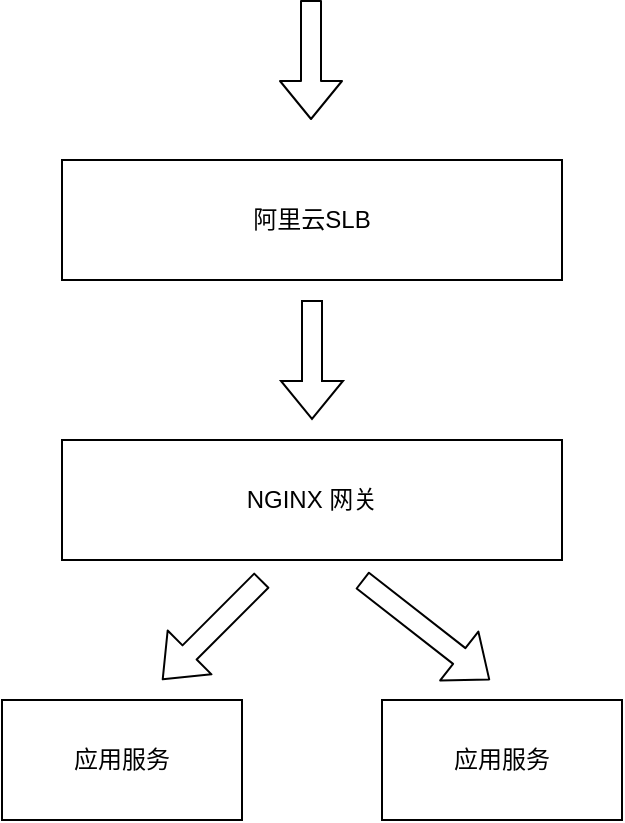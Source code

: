 <mxfile version="13.1.8" type="github"><diagram id="QLEnd0sxSi74jkQ_yo_4" name="Page-1"><mxGraphModel dx="946" dy="527" grid="1" gridSize="10" guides="1" tooltips="1" connect="1" arrows="1" fold="1" page="1" pageScale="1" pageWidth="827" pageHeight="1169" math="0" shadow="0"><root><mxCell id="0"/><mxCell id="1" parent="0"/><mxCell id="1v0bxBsdR94nicSZnl1g-3" value="" style="edgeStyle=orthogonalEdgeStyle;rounded=0;orthogonalLoop=1;jettySize=auto;html=1;shape=flexArrow;" edge="1" parent="1"><mxGeometry relative="1" as="geometry"><mxPoint x="395" y="200" as="sourcePoint"/><mxPoint x="395" y="260" as="targetPoint"/></mxGeometry></mxCell><mxCell id="1v0bxBsdR94nicSZnl1g-1" value="阿里云SLB" style="rounded=0;whiteSpace=wrap;html=1;" vertex="1" parent="1"><mxGeometry x="270" y="130" width="250" height="60" as="geometry"/></mxCell><mxCell id="1v0bxBsdR94nicSZnl1g-2" value="NGINX 网关" style="rounded=0;whiteSpace=wrap;html=1;" vertex="1" parent="1"><mxGeometry x="270" y="270" width="250" height="60" as="geometry"/></mxCell><mxCell id="1v0bxBsdR94nicSZnl1g-7" value="" style="shape=flexArrow;endArrow=classic;html=1;" edge="1" parent="1"><mxGeometry width="50" height="50" relative="1" as="geometry"><mxPoint x="394.5" y="50" as="sourcePoint"/><mxPoint x="394.5" y="110" as="targetPoint"/></mxGeometry></mxCell><mxCell id="1v0bxBsdR94nicSZnl1g-9" value="应用服务" style="rounded=0;whiteSpace=wrap;html=1;" vertex="1" parent="1"><mxGeometry x="240" y="400" width="120" height="60" as="geometry"/></mxCell><mxCell id="1v0bxBsdR94nicSZnl1g-10" value="应用服务" style="rounded=0;whiteSpace=wrap;html=1;" vertex="1" parent="1"><mxGeometry x="430" y="400" width="120" height="60" as="geometry"/></mxCell><mxCell id="1v0bxBsdR94nicSZnl1g-11" value="" style="shape=flexArrow;endArrow=classic;html=1;" edge="1" parent="1"><mxGeometry width="50" height="50" relative="1" as="geometry"><mxPoint x="370" y="340" as="sourcePoint"/><mxPoint x="320" y="390" as="targetPoint"/></mxGeometry></mxCell><mxCell id="1v0bxBsdR94nicSZnl1g-12" value="" style="shape=flexArrow;endArrow=classic;html=1;" edge="1" parent="1"><mxGeometry width="50" height="50" relative="1" as="geometry"><mxPoint x="420" y="340" as="sourcePoint"/><mxPoint x="484" y="390" as="targetPoint"/></mxGeometry></mxCell></root></mxGraphModel></diagram></mxfile>